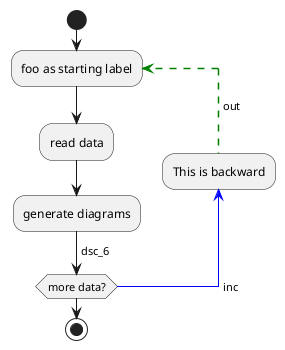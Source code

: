 {
  "sha1": "81cxo9ch8yjwlhiicwb411dm47bhed9",
  "insertion": {
    "when": "2024-05-30T20:48:21.322Z",
    "url": "https://forum.plantuml.net/12211/arrow-description-for-while-loop",
    "user": "plantuml@gmail.com"
  }
}
@startuml

start
repeat :foo as starting label;
  :read data;
  :generate diagrams;
-> dsc_5;
(-[#blue]->inc) backward:This is backward; (-[#green,dashed]->out)
-> dsc_6;
repeat while (more data?)

stop
@enduml
